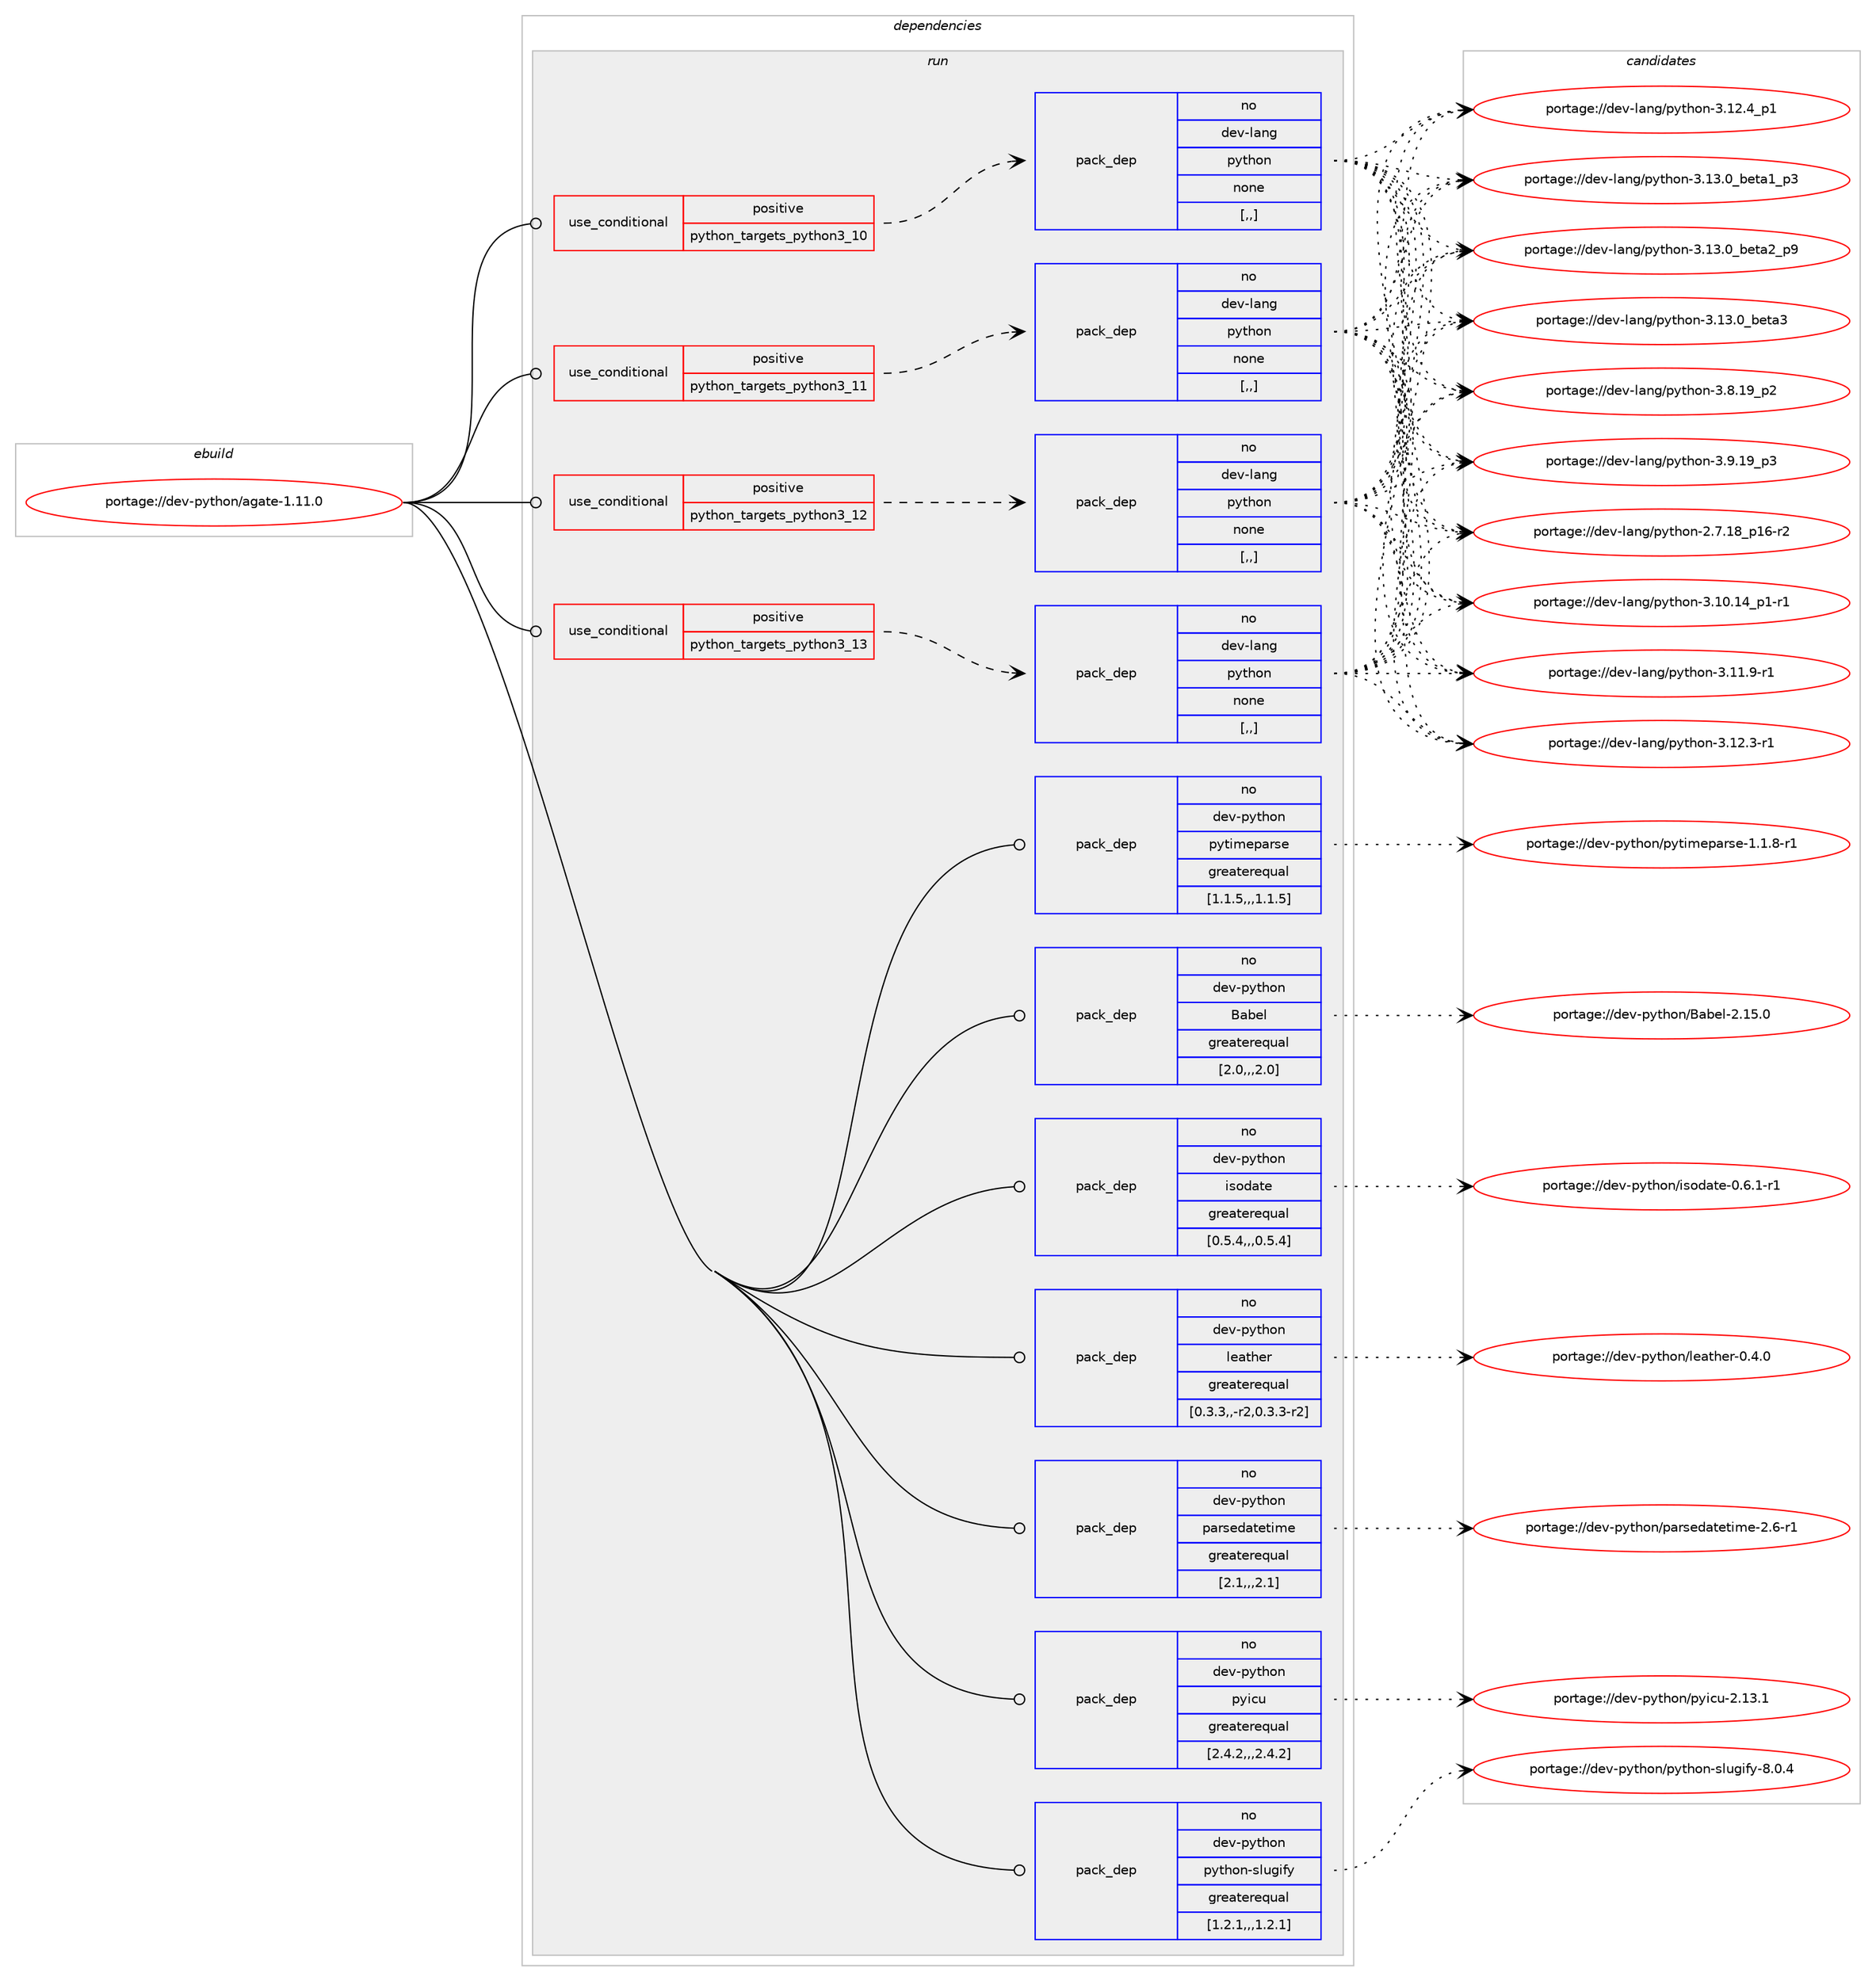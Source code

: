 digraph prolog {

# *************
# Graph options
# *************

newrank=true;
concentrate=true;
compound=true;
graph [rankdir=LR,fontname=Helvetica,fontsize=10,ranksep=1.5];#, ranksep=2.5, nodesep=0.2];
edge  [arrowhead=vee];
node  [fontname=Helvetica,fontsize=10];

# **********
# The ebuild
# **********

subgraph cluster_leftcol {
color=gray;
rank=same;
label=<<i>ebuild</i>>;
id [label="portage://dev-python/agate-1.11.0", color=red, width=4, href="../dev-python/agate-1.11.0.svg"];
}

# ****************
# The dependencies
# ****************

subgraph cluster_midcol {
color=gray;
label=<<i>dependencies</i>>;
subgraph cluster_compile {
fillcolor="#eeeeee";
style=filled;
label=<<i>compile</i>>;
}
subgraph cluster_compileandrun {
fillcolor="#eeeeee";
style=filled;
label=<<i>compile and run</i>>;
}
subgraph cluster_run {
fillcolor="#eeeeee";
style=filled;
label=<<i>run</i>>;
subgraph cond29854 {
dependency138191 [label=<<TABLE BORDER="0" CELLBORDER="1" CELLSPACING="0" CELLPADDING="4"><TR><TD ROWSPAN="3" CELLPADDING="10">use_conditional</TD></TR><TR><TD>positive</TD></TR><TR><TD>python_targets_python3_10</TD></TR></TABLE>>, shape=none, color=red];
subgraph pack107128 {
dependency138192 [label=<<TABLE BORDER="0" CELLBORDER="1" CELLSPACING="0" CELLPADDING="4" WIDTH="220"><TR><TD ROWSPAN="6" CELLPADDING="30">pack_dep</TD></TR><TR><TD WIDTH="110">no</TD></TR><TR><TD>dev-lang</TD></TR><TR><TD>python</TD></TR><TR><TD>none</TD></TR><TR><TD>[,,]</TD></TR></TABLE>>, shape=none, color=blue];
}
dependency138191:e -> dependency138192:w [weight=20,style="dashed",arrowhead="vee"];
}
id:e -> dependency138191:w [weight=20,style="solid",arrowhead="odot"];
subgraph cond29855 {
dependency138193 [label=<<TABLE BORDER="0" CELLBORDER="1" CELLSPACING="0" CELLPADDING="4"><TR><TD ROWSPAN="3" CELLPADDING="10">use_conditional</TD></TR><TR><TD>positive</TD></TR><TR><TD>python_targets_python3_11</TD></TR></TABLE>>, shape=none, color=red];
subgraph pack107129 {
dependency138194 [label=<<TABLE BORDER="0" CELLBORDER="1" CELLSPACING="0" CELLPADDING="4" WIDTH="220"><TR><TD ROWSPAN="6" CELLPADDING="30">pack_dep</TD></TR><TR><TD WIDTH="110">no</TD></TR><TR><TD>dev-lang</TD></TR><TR><TD>python</TD></TR><TR><TD>none</TD></TR><TR><TD>[,,]</TD></TR></TABLE>>, shape=none, color=blue];
}
dependency138193:e -> dependency138194:w [weight=20,style="dashed",arrowhead="vee"];
}
id:e -> dependency138193:w [weight=20,style="solid",arrowhead="odot"];
subgraph cond29856 {
dependency138195 [label=<<TABLE BORDER="0" CELLBORDER="1" CELLSPACING="0" CELLPADDING="4"><TR><TD ROWSPAN="3" CELLPADDING="10">use_conditional</TD></TR><TR><TD>positive</TD></TR><TR><TD>python_targets_python3_12</TD></TR></TABLE>>, shape=none, color=red];
subgraph pack107130 {
dependency138196 [label=<<TABLE BORDER="0" CELLBORDER="1" CELLSPACING="0" CELLPADDING="4" WIDTH="220"><TR><TD ROWSPAN="6" CELLPADDING="30">pack_dep</TD></TR><TR><TD WIDTH="110">no</TD></TR><TR><TD>dev-lang</TD></TR><TR><TD>python</TD></TR><TR><TD>none</TD></TR><TR><TD>[,,]</TD></TR></TABLE>>, shape=none, color=blue];
}
dependency138195:e -> dependency138196:w [weight=20,style="dashed",arrowhead="vee"];
}
id:e -> dependency138195:w [weight=20,style="solid",arrowhead="odot"];
subgraph cond29857 {
dependency138197 [label=<<TABLE BORDER="0" CELLBORDER="1" CELLSPACING="0" CELLPADDING="4"><TR><TD ROWSPAN="3" CELLPADDING="10">use_conditional</TD></TR><TR><TD>positive</TD></TR><TR><TD>python_targets_python3_13</TD></TR></TABLE>>, shape=none, color=red];
subgraph pack107131 {
dependency138198 [label=<<TABLE BORDER="0" CELLBORDER="1" CELLSPACING="0" CELLPADDING="4" WIDTH="220"><TR><TD ROWSPAN="6" CELLPADDING="30">pack_dep</TD></TR><TR><TD WIDTH="110">no</TD></TR><TR><TD>dev-lang</TD></TR><TR><TD>python</TD></TR><TR><TD>none</TD></TR><TR><TD>[,,]</TD></TR></TABLE>>, shape=none, color=blue];
}
dependency138197:e -> dependency138198:w [weight=20,style="dashed",arrowhead="vee"];
}
id:e -> dependency138197:w [weight=20,style="solid",arrowhead="odot"];
subgraph pack107132 {
dependency138199 [label=<<TABLE BORDER="0" CELLBORDER="1" CELLSPACING="0" CELLPADDING="4" WIDTH="220"><TR><TD ROWSPAN="6" CELLPADDING="30">pack_dep</TD></TR><TR><TD WIDTH="110">no</TD></TR><TR><TD>dev-python</TD></TR><TR><TD>Babel</TD></TR><TR><TD>greaterequal</TD></TR><TR><TD>[2.0,,,2.0]</TD></TR></TABLE>>, shape=none, color=blue];
}
id:e -> dependency138199:w [weight=20,style="solid",arrowhead="odot"];
subgraph pack107133 {
dependency138200 [label=<<TABLE BORDER="0" CELLBORDER="1" CELLSPACING="0" CELLPADDING="4" WIDTH="220"><TR><TD ROWSPAN="6" CELLPADDING="30">pack_dep</TD></TR><TR><TD WIDTH="110">no</TD></TR><TR><TD>dev-python</TD></TR><TR><TD>isodate</TD></TR><TR><TD>greaterequal</TD></TR><TR><TD>[0.5.4,,,0.5.4]</TD></TR></TABLE>>, shape=none, color=blue];
}
id:e -> dependency138200:w [weight=20,style="solid",arrowhead="odot"];
subgraph pack107134 {
dependency138201 [label=<<TABLE BORDER="0" CELLBORDER="1" CELLSPACING="0" CELLPADDING="4" WIDTH="220"><TR><TD ROWSPAN="6" CELLPADDING="30">pack_dep</TD></TR><TR><TD WIDTH="110">no</TD></TR><TR><TD>dev-python</TD></TR><TR><TD>leather</TD></TR><TR><TD>greaterequal</TD></TR><TR><TD>[0.3.3,,-r2,0.3.3-r2]</TD></TR></TABLE>>, shape=none, color=blue];
}
id:e -> dependency138201:w [weight=20,style="solid",arrowhead="odot"];
subgraph pack107135 {
dependency138202 [label=<<TABLE BORDER="0" CELLBORDER="1" CELLSPACING="0" CELLPADDING="4" WIDTH="220"><TR><TD ROWSPAN="6" CELLPADDING="30">pack_dep</TD></TR><TR><TD WIDTH="110">no</TD></TR><TR><TD>dev-python</TD></TR><TR><TD>parsedatetime</TD></TR><TR><TD>greaterequal</TD></TR><TR><TD>[2.1,,,2.1]</TD></TR></TABLE>>, shape=none, color=blue];
}
id:e -> dependency138202:w [weight=20,style="solid",arrowhead="odot"];
subgraph pack107136 {
dependency138203 [label=<<TABLE BORDER="0" CELLBORDER="1" CELLSPACING="0" CELLPADDING="4" WIDTH="220"><TR><TD ROWSPAN="6" CELLPADDING="30">pack_dep</TD></TR><TR><TD WIDTH="110">no</TD></TR><TR><TD>dev-python</TD></TR><TR><TD>pyicu</TD></TR><TR><TD>greaterequal</TD></TR><TR><TD>[2.4.2,,,2.4.2]</TD></TR></TABLE>>, shape=none, color=blue];
}
id:e -> dependency138203:w [weight=20,style="solid",arrowhead="odot"];
subgraph pack107137 {
dependency138204 [label=<<TABLE BORDER="0" CELLBORDER="1" CELLSPACING="0" CELLPADDING="4" WIDTH="220"><TR><TD ROWSPAN="6" CELLPADDING="30">pack_dep</TD></TR><TR><TD WIDTH="110">no</TD></TR><TR><TD>dev-python</TD></TR><TR><TD>python-slugify</TD></TR><TR><TD>greaterequal</TD></TR><TR><TD>[1.2.1,,,1.2.1]</TD></TR></TABLE>>, shape=none, color=blue];
}
id:e -> dependency138204:w [weight=20,style="solid",arrowhead="odot"];
subgraph pack107138 {
dependency138205 [label=<<TABLE BORDER="0" CELLBORDER="1" CELLSPACING="0" CELLPADDING="4" WIDTH="220"><TR><TD ROWSPAN="6" CELLPADDING="30">pack_dep</TD></TR><TR><TD WIDTH="110">no</TD></TR><TR><TD>dev-python</TD></TR><TR><TD>pytimeparse</TD></TR><TR><TD>greaterequal</TD></TR><TR><TD>[1.1.5,,,1.1.5]</TD></TR></TABLE>>, shape=none, color=blue];
}
id:e -> dependency138205:w [weight=20,style="solid",arrowhead="odot"];
}
}

# **************
# The candidates
# **************

subgraph cluster_choices {
rank=same;
color=gray;
label=<<i>candidates</i>>;

subgraph choice107128 {
color=black;
nodesep=1;
choice100101118451089711010347112121116104111110455046554649569511249544511450 [label="portage://dev-lang/python-2.7.18_p16-r2", color=red, width=4,href="../dev-lang/python-2.7.18_p16-r2.svg"];
choice100101118451089711010347112121116104111110455146494846495295112494511449 [label="portage://dev-lang/python-3.10.14_p1-r1", color=red, width=4,href="../dev-lang/python-3.10.14_p1-r1.svg"];
choice100101118451089711010347112121116104111110455146494946574511449 [label="portage://dev-lang/python-3.11.9-r1", color=red, width=4,href="../dev-lang/python-3.11.9-r1.svg"];
choice100101118451089711010347112121116104111110455146495046514511449 [label="portage://dev-lang/python-3.12.3-r1", color=red, width=4,href="../dev-lang/python-3.12.3-r1.svg"];
choice100101118451089711010347112121116104111110455146495046529511249 [label="portage://dev-lang/python-3.12.4_p1", color=red, width=4,href="../dev-lang/python-3.12.4_p1.svg"];
choice10010111845108971101034711212111610411111045514649514648959810111697499511251 [label="portage://dev-lang/python-3.13.0_beta1_p3", color=red, width=4,href="../dev-lang/python-3.13.0_beta1_p3.svg"];
choice10010111845108971101034711212111610411111045514649514648959810111697509511257 [label="portage://dev-lang/python-3.13.0_beta2_p9", color=red, width=4,href="../dev-lang/python-3.13.0_beta2_p9.svg"];
choice1001011184510897110103471121211161041111104551464951464895981011169751 [label="portage://dev-lang/python-3.13.0_beta3", color=red, width=4,href="../dev-lang/python-3.13.0_beta3.svg"];
choice100101118451089711010347112121116104111110455146564649579511250 [label="portage://dev-lang/python-3.8.19_p2", color=red, width=4,href="../dev-lang/python-3.8.19_p2.svg"];
choice100101118451089711010347112121116104111110455146574649579511251 [label="portage://dev-lang/python-3.9.19_p3", color=red, width=4,href="../dev-lang/python-3.9.19_p3.svg"];
dependency138192:e -> choice100101118451089711010347112121116104111110455046554649569511249544511450:w [style=dotted,weight="100"];
dependency138192:e -> choice100101118451089711010347112121116104111110455146494846495295112494511449:w [style=dotted,weight="100"];
dependency138192:e -> choice100101118451089711010347112121116104111110455146494946574511449:w [style=dotted,weight="100"];
dependency138192:e -> choice100101118451089711010347112121116104111110455146495046514511449:w [style=dotted,weight="100"];
dependency138192:e -> choice100101118451089711010347112121116104111110455146495046529511249:w [style=dotted,weight="100"];
dependency138192:e -> choice10010111845108971101034711212111610411111045514649514648959810111697499511251:w [style=dotted,weight="100"];
dependency138192:e -> choice10010111845108971101034711212111610411111045514649514648959810111697509511257:w [style=dotted,weight="100"];
dependency138192:e -> choice1001011184510897110103471121211161041111104551464951464895981011169751:w [style=dotted,weight="100"];
dependency138192:e -> choice100101118451089711010347112121116104111110455146564649579511250:w [style=dotted,weight="100"];
dependency138192:e -> choice100101118451089711010347112121116104111110455146574649579511251:w [style=dotted,weight="100"];
}
subgraph choice107129 {
color=black;
nodesep=1;
choice100101118451089711010347112121116104111110455046554649569511249544511450 [label="portage://dev-lang/python-2.7.18_p16-r2", color=red, width=4,href="../dev-lang/python-2.7.18_p16-r2.svg"];
choice100101118451089711010347112121116104111110455146494846495295112494511449 [label="portage://dev-lang/python-3.10.14_p1-r1", color=red, width=4,href="../dev-lang/python-3.10.14_p1-r1.svg"];
choice100101118451089711010347112121116104111110455146494946574511449 [label="portage://dev-lang/python-3.11.9-r1", color=red, width=4,href="../dev-lang/python-3.11.9-r1.svg"];
choice100101118451089711010347112121116104111110455146495046514511449 [label="portage://dev-lang/python-3.12.3-r1", color=red, width=4,href="../dev-lang/python-3.12.3-r1.svg"];
choice100101118451089711010347112121116104111110455146495046529511249 [label="portage://dev-lang/python-3.12.4_p1", color=red, width=4,href="../dev-lang/python-3.12.4_p1.svg"];
choice10010111845108971101034711212111610411111045514649514648959810111697499511251 [label="portage://dev-lang/python-3.13.0_beta1_p3", color=red, width=4,href="../dev-lang/python-3.13.0_beta1_p3.svg"];
choice10010111845108971101034711212111610411111045514649514648959810111697509511257 [label="portage://dev-lang/python-3.13.0_beta2_p9", color=red, width=4,href="../dev-lang/python-3.13.0_beta2_p9.svg"];
choice1001011184510897110103471121211161041111104551464951464895981011169751 [label="portage://dev-lang/python-3.13.0_beta3", color=red, width=4,href="../dev-lang/python-3.13.0_beta3.svg"];
choice100101118451089711010347112121116104111110455146564649579511250 [label="portage://dev-lang/python-3.8.19_p2", color=red, width=4,href="../dev-lang/python-3.8.19_p2.svg"];
choice100101118451089711010347112121116104111110455146574649579511251 [label="portage://dev-lang/python-3.9.19_p3", color=red, width=4,href="../dev-lang/python-3.9.19_p3.svg"];
dependency138194:e -> choice100101118451089711010347112121116104111110455046554649569511249544511450:w [style=dotted,weight="100"];
dependency138194:e -> choice100101118451089711010347112121116104111110455146494846495295112494511449:w [style=dotted,weight="100"];
dependency138194:e -> choice100101118451089711010347112121116104111110455146494946574511449:w [style=dotted,weight="100"];
dependency138194:e -> choice100101118451089711010347112121116104111110455146495046514511449:w [style=dotted,weight="100"];
dependency138194:e -> choice100101118451089711010347112121116104111110455146495046529511249:w [style=dotted,weight="100"];
dependency138194:e -> choice10010111845108971101034711212111610411111045514649514648959810111697499511251:w [style=dotted,weight="100"];
dependency138194:e -> choice10010111845108971101034711212111610411111045514649514648959810111697509511257:w [style=dotted,weight="100"];
dependency138194:e -> choice1001011184510897110103471121211161041111104551464951464895981011169751:w [style=dotted,weight="100"];
dependency138194:e -> choice100101118451089711010347112121116104111110455146564649579511250:w [style=dotted,weight="100"];
dependency138194:e -> choice100101118451089711010347112121116104111110455146574649579511251:w [style=dotted,weight="100"];
}
subgraph choice107130 {
color=black;
nodesep=1;
choice100101118451089711010347112121116104111110455046554649569511249544511450 [label="portage://dev-lang/python-2.7.18_p16-r2", color=red, width=4,href="../dev-lang/python-2.7.18_p16-r2.svg"];
choice100101118451089711010347112121116104111110455146494846495295112494511449 [label="portage://dev-lang/python-3.10.14_p1-r1", color=red, width=4,href="../dev-lang/python-3.10.14_p1-r1.svg"];
choice100101118451089711010347112121116104111110455146494946574511449 [label="portage://dev-lang/python-3.11.9-r1", color=red, width=4,href="../dev-lang/python-3.11.9-r1.svg"];
choice100101118451089711010347112121116104111110455146495046514511449 [label="portage://dev-lang/python-3.12.3-r1", color=red, width=4,href="../dev-lang/python-3.12.3-r1.svg"];
choice100101118451089711010347112121116104111110455146495046529511249 [label="portage://dev-lang/python-3.12.4_p1", color=red, width=4,href="../dev-lang/python-3.12.4_p1.svg"];
choice10010111845108971101034711212111610411111045514649514648959810111697499511251 [label="portage://dev-lang/python-3.13.0_beta1_p3", color=red, width=4,href="../dev-lang/python-3.13.0_beta1_p3.svg"];
choice10010111845108971101034711212111610411111045514649514648959810111697509511257 [label="portage://dev-lang/python-3.13.0_beta2_p9", color=red, width=4,href="../dev-lang/python-3.13.0_beta2_p9.svg"];
choice1001011184510897110103471121211161041111104551464951464895981011169751 [label="portage://dev-lang/python-3.13.0_beta3", color=red, width=4,href="../dev-lang/python-3.13.0_beta3.svg"];
choice100101118451089711010347112121116104111110455146564649579511250 [label="portage://dev-lang/python-3.8.19_p2", color=red, width=4,href="../dev-lang/python-3.8.19_p2.svg"];
choice100101118451089711010347112121116104111110455146574649579511251 [label="portage://dev-lang/python-3.9.19_p3", color=red, width=4,href="../dev-lang/python-3.9.19_p3.svg"];
dependency138196:e -> choice100101118451089711010347112121116104111110455046554649569511249544511450:w [style=dotted,weight="100"];
dependency138196:e -> choice100101118451089711010347112121116104111110455146494846495295112494511449:w [style=dotted,weight="100"];
dependency138196:e -> choice100101118451089711010347112121116104111110455146494946574511449:w [style=dotted,weight="100"];
dependency138196:e -> choice100101118451089711010347112121116104111110455146495046514511449:w [style=dotted,weight="100"];
dependency138196:e -> choice100101118451089711010347112121116104111110455146495046529511249:w [style=dotted,weight="100"];
dependency138196:e -> choice10010111845108971101034711212111610411111045514649514648959810111697499511251:w [style=dotted,weight="100"];
dependency138196:e -> choice10010111845108971101034711212111610411111045514649514648959810111697509511257:w [style=dotted,weight="100"];
dependency138196:e -> choice1001011184510897110103471121211161041111104551464951464895981011169751:w [style=dotted,weight="100"];
dependency138196:e -> choice100101118451089711010347112121116104111110455146564649579511250:w [style=dotted,weight="100"];
dependency138196:e -> choice100101118451089711010347112121116104111110455146574649579511251:w [style=dotted,weight="100"];
}
subgraph choice107131 {
color=black;
nodesep=1;
choice100101118451089711010347112121116104111110455046554649569511249544511450 [label="portage://dev-lang/python-2.7.18_p16-r2", color=red, width=4,href="../dev-lang/python-2.7.18_p16-r2.svg"];
choice100101118451089711010347112121116104111110455146494846495295112494511449 [label="portage://dev-lang/python-3.10.14_p1-r1", color=red, width=4,href="../dev-lang/python-3.10.14_p1-r1.svg"];
choice100101118451089711010347112121116104111110455146494946574511449 [label="portage://dev-lang/python-3.11.9-r1", color=red, width=4,href="../dev-lang/python-3.11.9-r1.svg"];
choice100101118451089711010347112121116104111110455146495046514511449 [label="portage://dev-lang/python-3.12.3-r1", color=red, width=4,href="../dev-lang/python-3.12.3-r1.svg"];
choice100101118451089711010347112121116104111110455146495046529511249 [label="portage://dev-lang/python-3.12.4_p1", color=red, width=4,href="../dev-lang/python-3.12.4_p1.svg"];
choice10010111845108971101034711212111610411111045514649514648959810111697499511251 [label="portage://dev-lang/python-3.13.0_beta1_p3", color=red, width=4,href="../dev-lang/python-3.13.0_beta1_p3.svg"];
choice10010111845108971101034711212111610411111045514649514648959810111697509511257 [label="portage://dev-lang/python-3.13.0_beta2_p9", color=red, width=4,href="../dev-lang/python-3.13.0_beta2_p9.svg"];
choice1001011184510897110103471121211161041111104551464951464895981011169751 [label="portage://dev-lang/python-3.13.0_beta3", color=red, width=4,href="../dev-lang/python-3.13.0_beta3.svg"];
choice100101118451089711010347112121116104111110455146564649579511250 [label="portage://dev-lang/python-3.8.19_p2", color=red, width=4,href="../dev-lang/python-3.8.19_p2.svg"];
choice100101118451089711010347112121116104111110455146574649579511251 [label="portage://dev-lang/python-3.9.19_p3", color=red, width=4,href="../dev-lang/python-3.9.19_p3.svg"];
dependency138198:e -> choice100101118451089711010347112121116104111110455046554649569511249544511450:w [style=dotted,weight="100"];
dependency138198:e -> choice100101118451089711010347112121116104111110455146494846495295112494511449:w [style=dotted,weight="100"];
dependency138198:e -> choice100101118451089711010347112121116104111110455146494946574511449:w [style=dotted,weight="100"];
dependency138198:e -> choice100101118451089711010347112121116104111110455146495046514511449:w [style=dotted,weight="100"];
dependency138198:e -> choice100101118451089711010347112121116104111110455146495046529511249:w [style=dotted,weight="100"];
dependency138198:e -> choice10010111845108971101034711212111610411111045514649514648959810111697499511251:w [style=dotted,weight="100"];
dependency138198:e -> choice10010111845108971101034711212111610411111045514649514648959810111697509511257:w [style=dotted,weight="100"];
dependency138198:e -> choice1001011184510897110103471121211161041111104551464951464895981011169751:w [style=dotted,weight="100"];
dependency138198:e -> choice100101118451089711010347112121116104111110455146564649579511250:w [style=dotted,weight="100"];
dependency138198:e -> choice100101118451089711010347112121116104111110455146574649579511251:w [style=dotted,weight="100"];
}
subgraph choice107132 {
color=black;
nodesep=1;
choice100101118451121211161041111104766979810110845504649534648 [label="portage://dev-python/Babel-2.15.0", color=red, width=4,href="../dev-python/Babel-2.15.0.svg"];
dependency138199:e -> choice100101118451121211161041111104766979810110845504649534648:w [style=dotted,weight="100"];
}
subgraph choice107133 {
color=black;
nodesep=1;
choice1001011184511212111610411111047105115111100971161014548465446494511449 [label="portage://dev-python/isodate-0.6.1-r1", color=red, width=4,href="../dev-python/isodate-0.6.1-r1.svg"];
dependency138200:e -> choice1001011184511212111610411111047105115111100971161014548465446494511449:w [style=dotted,weight="100"];
}
subgraph choice107134 {
color=black;
nodesep=1;
choice100101118451121211161041111104710810197116104101114454846524648 [label="portage://dev-python/leather-0.4.0", color=red, width=4,href="../dev-python/leather-0.4.0.svg"];
dependency138201:e -> choice100101118451121211161041111104710810197116104101114454846524648:w [style=dotted,weight="100"];
}
subgraph choice107135 {
color=black;
nodesep=1;
choice10010111845112121116104111110471129711411510110097116101116105109101455046544511449 [label="portage://dev-python/parsedatetime-2.6-r1", color=red, width=4,href="../dev-python/parsedatetime-2.6-r1.svg"];
dependency138202:e -> choice10010111845112121116104111110471129711411510110097116101116105109101455046544511449:w [style=dotted,weight="100"];
}
subgraph choice107136 {
color=black;
nodesep=1;
choice10010111845112121116104111110471121211059911745504649514649 [label="portage://dev-python/pyicu-2.13.1", color=red, width=4,href="../dev-python/pyicu-2.13.1.svg"];
dependency138203:e -> choice10010111845112121116104111110471121211059911745504649514649:w [style=dotted,weight="100"];
}
subgraph choice107137 {
color=black;
nodesep=1;
choice100101118451121211161041111104711212111610411111045115108117103105102121455646484652 [label="portage://dev-python/python-slugify-8.0.4", color=red, width=4,href="../dev-python/python-slugify-8.0.4.svg"];
dependency138204:e -> choice100101118451121211161041111104711212111610411111045115108117103105102121455646484652:w [style=dotted,weight="100"];
}
subgraph choice107138 {
color=black;
nodesep=1;
choice1001011184511212111610411111047112121116105109101112971141151014549464946564511449 [label="portage://dev-python/pytimeparse-1.1.8-r1", color=red, width=4,href="../dev-python/pytimeparse-1.1.8-r1.svg"];
dependency138205:e -> choice1001011184511212111610411111047112121116105109101112971141151014549464946564511449:w [style=dotted,weight="100"];
}
}

}
